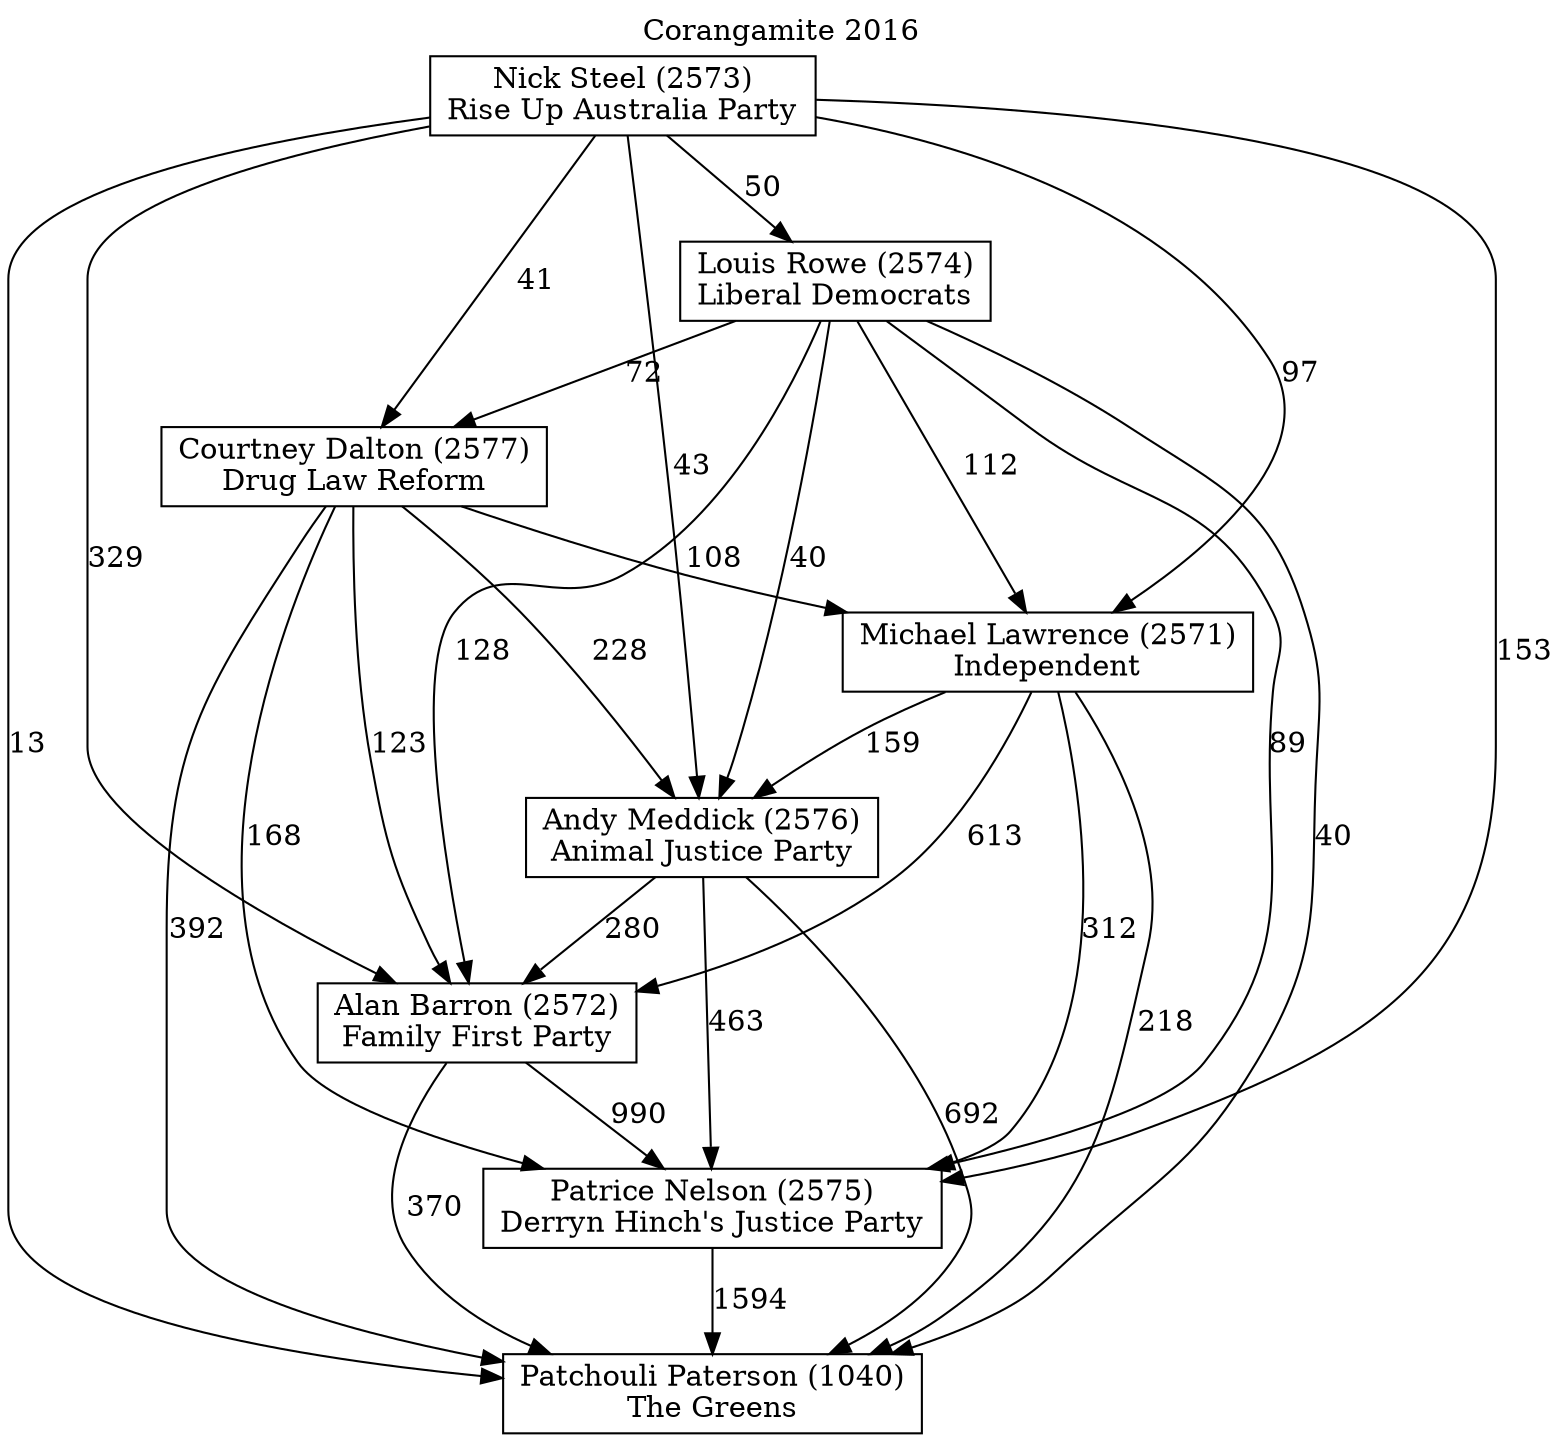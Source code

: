// House preference flow
digraph "Patchouli Paterson (1040)_Corangamite_2016" {
	graph [label="Corangamite 2016" labelloc=t mclimit=10]
	node [shape=box]
	"Louis Rowe (2574)" [label="Louis Rowe (2574)
Liberal Democrats"]
	"Patchouli Paterson (1040)" [label="Patchouli Paterson (1040)
The Greens"]
	"Alan Barron (2572)" [label="Alan Barron (2572)
Family First Party"]
	"Patrice Nelson (2575)" [label="Patrice Nelson (2575)
Derryn Hinch's Justice Party"]
	"Nick Steel (2573)" [label="Nick Steel (2573)
Rise Up Australia Party"]
	"Michael Lawrence (2571)" [label="Michael Lawrence (2571)
Independent"]
	"Andy Meddick (2576)" [label="Andy Meddick (2576)
Animal Justice Party"]
	"Courtney Dalton (2577)" [label="Courtney Dalton (2577)
Drug Law Reform"]
	"Louis Rowe (2574)" -> "Courtney Dalton (2577)" [label=72]
	"Nick Steel (2573)" -> "Patchouli Paterson (1040)" [label=13]
	"Louis Rowe (2574)" -> "Alan Barron (2572)" [label=128]
	"Courtney Dalton (2577)" -> "Patchouli Paterson (1040)" [label=392]
	"Louis Rowe (2574)" -> "Andy Meddick (2576)" [label=40]
	"Michael Lawrence (2571)" -> "Andy Meddick (2576)" [label=159]
	"Courtney Dalton (2577)" -> "Andy Meddick (2576)" [label=228]
	"Courtney Dalton (2577)" -> "Alan Barron (2572)" [label=123]
	"Nick Steel (2573)" -> "Louis Rowe (2574)" [label=50]
	"Alan Barron (2572)" -> "Patchouli Paterson (1040)" [label=370]
	"Andy Meddick (2576)" -> "Patchouli Paterson (1040)" [label=692]
	"Alan Barron (2572)" -> "Patrice Nelson (2575)" [label=990]
	"Michael Lawrence (2571)" -> "Patrice Nelson (2575)" [label=312]
	"Courtney Dalton (2577)" -> "Michael Lawrence (2571)" [label=108]
	"Nick Steel (2573)" -> "Patrice Nelson (2575)" [label=153]
	"Andy Meddick (2576)" -> "Alan Barron (2572)" [label=280]
	"Louis Rowe (2574)" -> "Patrice Nelson (2575)" [label=89]
	"Nick Steel (2573)" -> "Alan Barron (2572)" [label=329]
	"Nick Steel (2573)" -> "Michael Lawrence (2571)" [label=97]
	"Louis Rowe (2574)" -> "Patchouli Paterson (1040)" [label=40]
	"Andy Meddick (2576)" -> "Patrice Nelson (2575)" [label=463]
	"Nick Steel (2573)" -> "Courtney Dalton (2577)" [label=41]
	"Courtney Dalton (2577)" -> "Patrice Nelson (2575)" [label=168]
	"Louis Rowe (2574)" -> "Michael Lawrence (2571)" [label=112]
	"Michael Lawrence (2571)" -> "Patchouli Paterson (1040)" [label=218]
	"Michael Lawrence (2571)" -> "Alan Barron (2572)" [label=613]
	"Patrice Nelson (2575)" -> "Patchouli Paterson (1040)" [label=1594]
	"Nick Steel (2573)" -> "Andy Meddick (2576)" [label=43]
}
